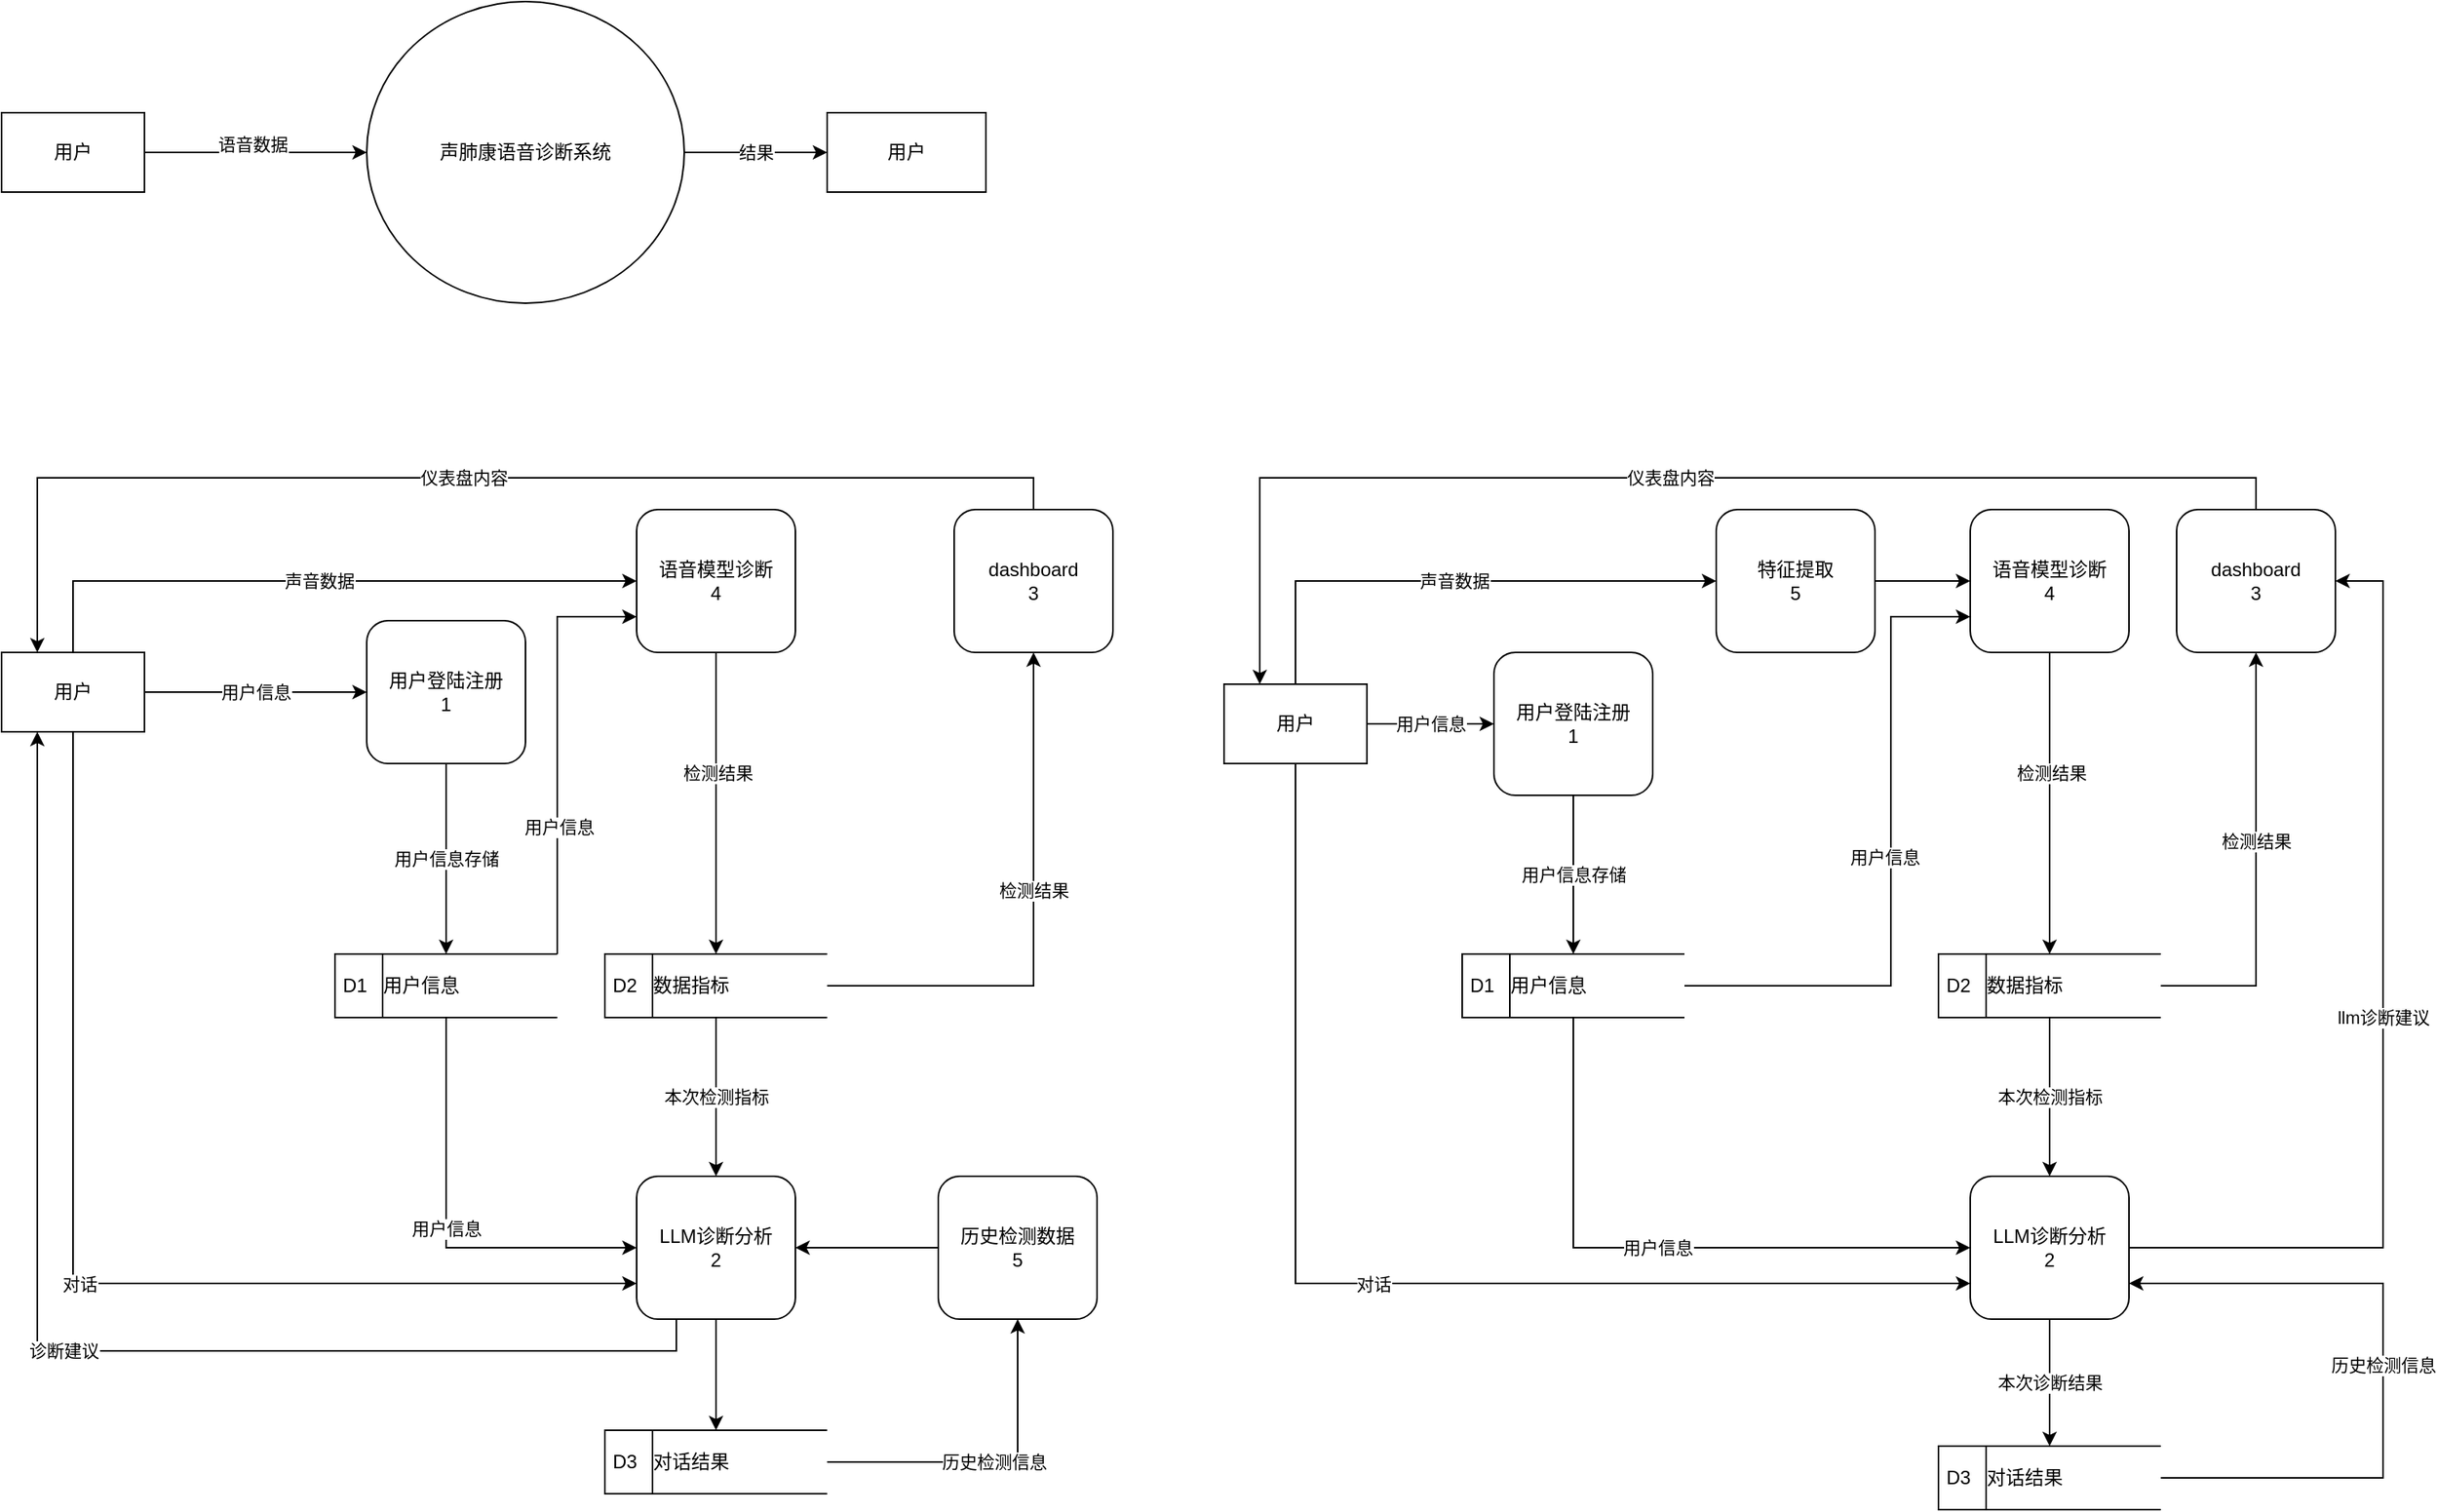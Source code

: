 <mxfile version="26.2.15" pages="2">
  <diagram id="C5RBs43oDa-KdzZeNtuy" name="Page-1">
    <mxGraphModel dx="989" dy="857" grid="1" gridSize="10" guides="1" tooltips="1" connect="1" arrows="1" fold="1" page="1" pageScale="1" pageWidth="827" pageHeight="1169" math="0" shadow="0">
      <root>
        <mxCell id="WIyWlLk6GJQsqaUBKTNV-0" />
        <mxCell id="WIyWlLk6GJQsqaUBKTNV-1" parent="WIyWlLk6GJQsqaUBKTNV-0" />
        <mxCell id="C6dw9v0cGh8_laB9Q_cz-4" style="edgeStyle=orthogonalEdgeStyle;rounded=0;orthogonalLoop=1;jettySize=auto;html=1;" parent="WIyWlLk6GJQsqaUBKTNV-1" source="C6dw9v0cGh8_laB9Q_cz-1" target="C6dw9v0cGh8_laB9Q_cz-3" edge="1">
          <mxGeometry relative="1" as="geometry">
            <Array as="points">
              <mxPoint x="250" y="235" />
              <mxPoint x="250" y="235" />
            </Array>
          </mxGeometry>
        </mxCell>
        <mxCell id="x7PjpJtLWJ-oGzwMUkSd-5" value="语音数据" style="edgeLabel;html=1;align=center;verticalAlign=middle;resizable=0;points=[];" parent="C6dw9v0cGh8_laB9Q_cz-4" vertex="1" connectable="0">
          <mxGeometry x="-0.034" y="5" relative="1" as="geometry">
            <mxPoint as="offset" />
          </mxGeometry>
        </mxCell>
        <mxCell id="C6dw9v0cGh8_laB9Q_cz-1" value="用户" style="html=1;dashed=0;whiteSpace=wrap;" parent="WIyWlLk6GJQsqaUBKTNV-1" vertex="1">
          <mxGeometry x="90" y="210" width="90" height="50" as="geometry" />
        </mxCell>
        <mxCell id="C6dw9v0cGh8_laB9Q_cz-2" value="用户" style="html=1;dashed=0;whiteSpace=wrap;" parent="WIyWlLk6GJQsqaUBKTNV-1" vertex="1">
          <mxGeometry x="610" y="210" width="100" height="50" as="geometry" />
        </mxCell>
        <mxCell id="C6dw9v0cGh8_laB9Q_cz-5" value="结果" style="edgeStyle=orthogonalEdgeStyle;rounded=0;orthogonalLoop=1;jettySize=auto;html=1;" parent="WIyWlLk6GJQsqaUBKTNV-1" source="C6dw9v0cGh8_laB9Q_cz-3" target="C6dw9v0cGh8_laB9Q_cz-2" edge="1">
          <mxGeometry relative="1" as="geometry" />
        </mxCell>
        <mxCell id="C6dw9v0cGh8_laB9Q_cz-3" value="声肺康语音诊断系统" style="shape=ellipse;html=1;dashed=0;whiteSpace=wrap;perimeter=ellipsePerimeter;" parent="WIyWlLk6GJQsqaUBKTNV-1" vertex="1">
          <mxGeometry x="320" y="140" width="200" height="190" as="geometry" />
        </mxCell>
        <mxCell id="x7PjpJtLWJ-oGzwMUkSd-13" value="用户信息" style="edgeStyle=orthogonalEdgeStyle;rounded=0;orthogonalLoop=1;jettySize=auto;html=1;exitX=1;exitY=0.5;exitDx=0;exitDy=0;" parent="WIyWlLk6GJQsqaUBKTNV-1" source="x7PjpJtLWJ-oGzwMUkSd-1" target="x7PjpJtLWJ-oGzwMUkSd-7" edge="1">
          <mxGeometry relative="1" as="geometry" />
        </mxCell>
        <mxCell id="x7PjpJtLWJ-oGzwMUkSd-16" value="声音数据" style="edgeStyle=orthogonalEdgeStyle;rounded=0;orthogonalLoop=1;jettySize=auto;html=1;exitX=0.5;exitY=0;exitDx=0;exitDy=0;entryX=0;entryY=0.5;entryDx=0;entryDy=0;" parent="WIyWlLk6GJQsqaUBKTNV-1" source="x7PjpJtLWJ-oGzwMUkSd-1" target="x7PjpJtLWJ-oGzwMUkSd-11" edge="1">
          <mxGeometry relative="1" as="geometry" />
        </mxCell>
        <mxCell id="x7PjpJtLWJ-oGzwMUkSd-33" value="对话" style="edgeStyle=orthogonalEdgeStyle;rounded=0;orthogonalLoop=1;jettySize=auto;html=1;exitX=0.5;exitY=1;exitDx=0;exitDy=0;entryX=0;entryY=0.75;entryDx=0;entryDy=0;" parent="WIyWlLk6GJQsqaUBKTNV-1" source="x7PjpJtLWJ-oGzwMUkSd-1" target="x7PjpJtLWJ-oGzwMUkSd-9" edge="1">
          <mxGeometry relative="1" as="geometry" />
        </mxCell>
        <mxCell id="x7PjpJtLWJ-oGzwMUkSd-1" value="用户" style="html=1;dashed=0;whiteSpace=wrap;" parent="WIyWlLk6GJQsqaUBKTNV-1" vertex="1">
          <mxGeometry x="90" y="550" width="90" height="50" as="geometry" />
        </mxCell>
        <mxCell id="x7PjpJtLWJ-oGzwMUkSd-22" value="用户信息存储" style="edgeStyle=orthogonalEdgeStyle;rounded=0;orthogonalLoop=1;jettySize=auto;html=1;" parent="WIyWlLk6GJQsqaUBKTNV-1" source="x7PjpJtLWJ-oGzwMUkSd-7" target="x7PjpJtLWJ-oGzwMUkSd-14" edge="1">
          <mxGeometry relative="1" as="geometry" />
        </mxCell>
        <mxCell id="x7PjpJtLWJ-oGzwMUkSd-7" value="用户登陆注册&lt;div&gt;1&lt;/div&gt;" style="html=1;dashed=0;whiteSpace=wrap;rounded=1;" parent="WIyWlLk6GJQsqaUBKTNV-1" vertex="1">
          <mxGeometry x="320" y="530" width="100" height="90" as="geometry" />
        </mxCell>
        <mxCell id="x7PjpJtLWJ-oGzwMUkSd-36" value="诊断建议" style="edgeStyle=orthogonalEdgeStyle;rounded=0;orthogonalLoop=1;jettySize=auto;html=1;exitX=0.25;exitY=1;exitDx=0;exitDy=0;entryX=0.25;entryY=1;entryDx=0;entryDy=0;" parent="WIyWlLk6GJQsqaUBKTNV-1" source="x7PjpJtLWJ-oGzwMUkSd-9" target="x7PjpJtLWJ-oGzwMUkSd-1" edge="1">
          <mxGeometry relative="1" as="geometry" />
        </mxCell>
        <mxCell id="x7PjpJtLWJ-oGzwMUkSd-9" value="LLM诊断分析&lt;div&gt;2&lt;/div&gt;" style="html=1;dashed=0;whiteSpace=wrap;rounded=1;" parent="WIyWlLk6GJQsqaUBKTNV-1" vertex="1">
          <mxGeometry x="490" y="880" width="100" height="90" as="geometry" />
        </mxCell>
        <mxCell id="x7PjpJtLWJ-oGzwMUkSd-30" value="仪表盘内容" style="edgeStyle=orthogonalEdgeStyle;rounded=0;orthogonalLoop=1;jettySize=auto;html=1;exitX=0.5;exitY=0;exitDx=0;exitDy=0;entryX=0.25;entryY=0;entryDx=0;entryDy=0;" parent="WIyWlLk6GJQsqaUBKTNV-1" source="x7PjpJtLWJ-oGzwMUkSd-10" target="x7PjpJtLWJ-oGzwMUkSd-1" edge="1">
          <mxGeometry relative="1" as="geometry">
            <mxPoint x="90" y="420" as="targetPoint" />
          </mxGeometry>
        </mxCell>
        <mxCell id="x7PjpJtLWJ-oGzwMUkSd-10" value="dashboard&lt;div&gt;3&lt;/div&gt;" style="html=1;dashed=0;whiteSpace=wrap;rounded=1;" parent="WIyWlLk6GJQsqaUBKTNV-1" vertex="1">
          <mxGeometry x="690" y="460" width="100" height="90" as="geometry" />
        </mxCell>
        <mxCell id="x7PjpJtLWJ-oGzwMUkSd-27" style="edgeStyle=orthogonalEdgeStyle;rounded=0;orthogonalLoop=1;jettySize=auto;html=1;exitX=0.5;exitY=1;exitDx=0;exitDy=0;entryX=0.5;entryY=0;entryDx=0;entryDy=0;" parent="WIyWlLk6GJQsqaUBKTNV-1" source="x7PjpJtLWJ-oGzwMUkSd-11" target="x7PjpJtLWJ-oGzwMUkSd-26" edge="1">
          <mxGeometry relative="1" as="geometry" />
        </mxCell>
        <mxCell id="x7PjpJtLWJ-oGzwMUkSd-29" value="检测结果" style="edgeLabel;html=1;align=center;verticalAlign=middle;resizable=0;points=[];" parent="x7PjpJtLWJ-oGzwMUkSd-27" vertex="1" connectable="0">
          <mxGeometry x="-0.198" y="1" relative="1" as="geometry">
            <mxPoint as="offset" />
          </mxGeometry>
        </mxCell>
        <mxCell id="x7PjpJtLWJ-oGzwMUkSd-11" value="语音模型诊断&lt;div&gt;4&lt;span style=&quot;color: rgba(0, 0, 0, 0); font-family: monospace; font-size: 0px; text-align: start; text-wrap-mode: nowrap; background-color: transparent;&quot;&gt;%3CmxGraphModel%3E%3Croot%3E%3CmxCell%20id%3D%220%22%2F%3E%3CmxCell%20id%3D%221%22%20parent%3D%220%22%2F%3E%3CmxCell%20id%3D%222%22%20value%3D%22%E7%BB%93%E6%9E%9Cdashboard%26lt%3Bdiv%26gt%3B3%26lt%3B%2Fdiv%26gt%3B%22%20style%3D%22html%3D1%3Bdashed%3D0%3BwhiteSpace%3Dwrap%3B%22%20vertex%3D%221%22%20parent%3D%221%22%3E%3CmxGeometry%20x%3D%22270%22%20y%3D%22560%22%20width%3D%22100%22%20height%3D%2290%22%20as%3D%22geometry%22%2F%3E%3C%2FmxCell%3E%3C%2Froot%3E%3C%2FmxGraphModel%3E&lt;/span&gt;&lt;/div&gt;" style="html=1;dashed=0;whiteSpace=wrap;rounded=1;" parent="WIyWlLk6GJQsqaUBKTNV-1" vertex="1">
          <mxGeometry x="490" y="460" width="100" height="90" as="geometry" />
        </mxCell>
        <mxCell id="x7PjpJtLWJ-oGzwMUkSd-41" style="edgeStyle=orthogonalEdgeStyle;rounded=0;orthogonalLoop=1;jettySize=auto;html=1;exitX=0;exitY=0.5;exitDx=0;exitDy=0;" parent="WIyWlLk6GJQsqaUBKTNV-1" source="x7PjpJtLWJ-oGzwMUkSd-12" target="x7PjpJtLWJ-oGzwMUkSd-9" edge="1">
          <mxGeometry relative="1" as="geometry" />
        </mxCell>
        <mxCell id="x7PjpJtLWJ-oGzwMUkSd-12" value="历史检测&lt;span style=&quot;background-color: transparent; color: light-dark(rgb(0, 0, 0), rgb(255, 255, 255));&quot;&gt;数据&lt;/span&gt;&lt;div&gt;&lt;span style=&quot;background-color: transparent; color: light-dark(rgb(0, 0, 0), rgb(255, 255, 255));&quot;&gt;5&lt;/span&gt;&lt;/div&gt;" style="html=1;dashed=0;whiteSpace=wrap;rotation=0;rounded=1;" parent="WIyWlLk6GJQsqaUBKTNV-1" vertex="1">
          <mxGeometry x="680" y="880" width="100" height="90" as="geometry" />
        </mxCell>
        <mxCell id="x7PjpJtLWJ-oGzwMUkSd-24" style="edgeStyle=orthogonalEdgeStyle;rounded=0;orthogonalLoop=1;jettySize=auto;html=1;exitX=1;exitY=0;exitDx=0;exitDy=0;entryX=0;entryY=0.75;entryDx=0;entryDy=0;" parent="WIyWlLk6GJQsqaUBKTNV-1" source="x7PjpJtLWJ-oGzwMUkSd-14" target="x7PjpJtLWJ-oGzwMUkSd-11" edge="1">
          <mxGeometry relative="1" as="geometry">
            <mxPoint x="480" y="560.0" as="targetPoint" />
          </mxGeometry>
        </mxCell>
        <mxCell id="x7PjpJtLWJ-oGzwMUkSd-25" value="用户信息" style="edgeLabel;html=1;align=center;verticalAlign=middle;resizable=0;points=[];" parent="x7PjpJtLWJ-oGzwMUkSd-24" vertex="1" connectable="0">
          <mxGeometry x="-0.388" y="-1" relative="1" as="geometry">
            <mxPoint as="offset" />
          </mxGeometry>
        </mxCell>
        <mxCell id="x7PjpJtLWJ-oGzwMUkSd-32" value="用户信息" style="edgeStyle=orthogonalEdgeStyle;rounded=0;orthogonalLoop=1;jettySize=auto;html=1;exitX=0.5;exitY=1;exitDx=0;exitDy=0;entryX=0;entryY=0.5;entryDx=0;entryDy=0;" parent="WIyWlLk6GJQsqaUBKTNV-1" source="x7PjpJtLWJ-oGzwMUkSd-14" target="x7PjpJtLWJ-oGzwMUkSd-9" edge="1">
          <mxGeometry relative="1" as="geometry" />
        </mxCell>
        <mxCell id="x7PjpJtLWJ-oGzwMUkSd-14" value="D1&amp;nbsp; &amp;nbsp;用户信息" style="html=1;dashed=0;whiteSpace=wrap;shape=mxgraph.dfd.dataStoreID;align=left;spacingLeft=3;points=[[0,0],[0.5,0],[1,0],[0,0.5],[1,0.5],[0,1],[0.5,1],[1,1]];" parent="WIyWlLk6GJQsqaUBKTNV-1" vertex="1">
          <mxGeometry x="300" y="740" width="140" height="40" as="geometry" />
        </mxCell>
        <mxCell id="x7PjpJtLWJ-oGzwMUkSd-28" value="检测结果" style="edgeStyle=orthogonalEdgeStyle;rounded=0;orthogonalLoop=1;jettySize=auto;html=1;exitX=1;exitY=0.5;exitDx=0;exitDy=0;entryX=0.5;entryY=1;entryDx=0;entryDy=0;" parent="WIyWlLk6GJQsqaUBKTNV-1" source="x7PjpJtLWJ-oGzwMUkSd-26" target="x7PjpJtLWJ-oGzwMUkSd-10" edge="1">
          <mxGeometry x="0.117" relative="1" as="geometry">
            <Array as="points">
              <mxPoint x="740" y="760" />
            </Array>
            <mxPoint as="offset" />
          </mxGeometry>
        </mxCell>
        <mxCell id="x7PjpJtLWJ-oGzwMUkSd-31" value="本次检测指标" style="edgeStyle=orthogonalEdgeStyle;rounded=0;orthogonalLoop=1;jettySize=auto;html=1;exitX=0.5;exitY=1;exitDx=0;exitDy=0;" parent="WIyWlLk6GJQsqaUBKTNV-1" source="x7PjpJtLWJ-oGzwMUkSd-26" target="x7PjpJtLWJ-oGzwMUkSd-9" edge="1">
          <mxGeometry relative="1" as="geometry" />
        </mxCell>
        <mxCell id="x7PjpJtLWJ-oGzwMUkSd-26" value="D2&amp;nbsp; &amp;nbsp;数据指标" style="html=1;dashed=0;whiteSpace=wrap;shape=mxgraph.dfd.dataStoreID;align=left;spacingLeft=3;points=[[0,0],[0.5,0],[1,0],[0,0.5],[1,0.5],[0,1],[0.5,1],[1,1]];" parent="WIyWlLk6GJQsqaUBKTNV-1" vertex="1">
          <mxGeometry x="470" y="740" width="140" height="40" as="geometry" />
        </mxCell>
        <mxCell id="x7PjpJtLWJ-oGzwMUkSd-40" value="历史检测信息" style="edgeStyle=orthogonalEdgeStyle;rounded=0;orthogonalLoop=1;jettySize=auto;html=1;exitX=1;exitY=0.5;exitDx=0;exitDy=0;entryX=0.5;entryY=1;entryDx=0;entryDy=0;" parent="WIyWlLk6GJQsqaUBKTNV-1" source="x7PjpJtLWJ-oGzwMUkSd-37" target="x7PjpJtLWJ-oGzwMUkSd-12" edge="1">
          <mxGeometry relative="1" as="geometry" />
        </mxCell>
        <mxCell id="x7PjpJtLWJ-oGzwMUkSd-37" value="D3&amp;nbsp; &amp;nbsp;对话结果" style="html=1;dashed=0;whiteSpace=wrap;shape=mxgraph.dfd.dataStoreID;align=left;spacingLeft=3;points=[[0,0],[0.5,0],[1,0],[0,0.5],[1,0.5],[0,1],[0.5,1],[1,1]];" parent="WIyWlLk6GJQsqaUBKTNV-1" vertex="1">
          <mxGeometry x="470" y="1040" width="140" height="40" as="geometry" />
        </mxCell>
        <mxCell id="x7PjpJtLWJ-oGzwMUkSd-38" style="edgeStyle=orthogonalEdgeStyle;rounded=0;orthogonalLoop=1;jettySize=auto;html=1;exitX=0.5;exitY=1;exitDx=0;exitDy=0;" parent="WIyWlLk6GJQsqaUBKTNV-1" source="x7PjpJtLWJ-oGzwMUkSd-9" edge="1">
          <mxGeometry relative="1" as="geometry">
            <mxPoint x="540" y="1040" as="targetPoint" />
          </mxGeometry>
        </mxCell>
        <mxCell id="onHl9T6wErIcUPHgjuDd-0" value="用户信息" style="edgeStyle=orthogonalEdgeStyle;rounded=0;orthogonalLoop=1;jettySize=auto;html=1;exitX=1;exitY=0.5;exitDx=0;exitDy=0;" edge="1" parent="WIyWlLk6GJQsqaUBKTNV-1" source="onHl9T6wErIcUPHgjuDd-3" target="onHl9T6wErIcUPHgjuDd-5">
          <mxGeometry relative="1" as="geometry" />
        </mxCell>
        <mxCell id="onHl9T6wErIcUPHgjuDd-2" value="对话" style="edgeStyle=orthogonalEdgeStyle;rounded=0;orthogonalLoop=1;jettySize=auto;html=1;exitX=0.5;exitY=1;exitDx=0;exitDy=0;entryX=0;entryY=0.75;entryDx=0;entryDy=0;" edge="1" parent="WIyWlLk6GJQsqaUBKTNV-1" source="onHl9T6wErIcUPHgjuDd-3" target="onHl9T6wErIcUPHgjuDd-7">
          <mxGeometry relative="1" as="geometry" />
        </mxCell>
        <mxCell id="onHl9T6wErIcUPHgjuDd-28" value="声音数据" style="edgeStyle=orthogonalEdgeStyle;rounded=0;orthogonalLoop=1;jettySize=auto;html=1;exitX=0.5;exitY=0;exitDx=0;exitDy=0;entryX=0;entryY=0.5;entryDx=0;entryDy=0;" edge="1" parent="WIyWlLk6GJQsqaUBKTNV-1" source="onHl9T6wErIcUPHgjuDd-3" target="onHl9T6wErIcUPHgjuDd-14">
          <mxGeometry relative="1" as="geometry" />
        </mxCell>
        <mxCell id="onHl9T6wErIcUPHgjuDd-3" value="用户" style="html=1;dashed=0;whiteSpace=wrap;" vertex="1" parent="WIyWlLk6GJQsqaUBKTNV-1">
          <mxGeometry x="860" y="570" width="90" height="50" as="geometry" />
        </mxCell>
        <mxCell id="onHl9T6wErIcUPHgjuDd-4" value="用户信息存储" style="edgeStyle=orthogonalEdgeStyle;rounded=0;orthogonalLoop=1;jettySize=auto;html=1;" edge="1" parent="WIyWlLk6GJQsqaUBKTNV-1" source="onHl9T6wErIcUPHgjuDd-5" target="onHl9T6wErIcUPHgjuDd-18">
          <mxGeometry relative="1" as="geometry" />
        </mxCell>
        <mxCell id="onHl9T6wErIcUPHgjuDd-5" value="用户登陆注册&lt;div&gt;1&lt;/div&gt;" style="html=1;dashed=0;whiteSpace=wrap;rounded=1;" vertex="1" parent="WIyWlLk6GJQsqaUBKTNV-1">
          <mxGeometry x="1030" y="550" width="100" height="90" as="geometry" />
        </mxCell>
        <mxCell id="onHl9T6wErIcUPHgjuDd-31" value="llm诊断建议" style="edgeStyle=orthogonalEdgeStyle;rounded=0;orthogonalLoop=1;jettySize=auto;html=1;exitX=1;exitY=0.5;exitDx=0;exitDy=0;entryX=1;entryY=0.5;entryDx=0;entryDy=0;" edge="1" parent="WIyWlLk6GJQsqaUBKTNV-1" source="onHl9T6wErIcUPHgjuDd-7" target="onHl9T6wErIcUPHgjuDd-9">
          <mxGeometry relative="1" as="geometry">
            <mxPoint x="1590" y="500" as="targetPoint" />
            <Array as="points">
              <mxPoint x="1590" y="925" />
              <mxPoint x="1590" y="505" />
            </Array>
          </mxGeometry>
        </mxCell>
        <mxCell id="onHl9T6wErIcUPHgjuDd-7" value="LLM诊断分析&lt;div&gt;2&lt;/div&gt;" style="html=1;dashed=0;whiteSpace=wrap;rounded=1;" vertex="1" parent="WIyWlLk6GJQsqaUBKTNV-1">
          <mxGeometry x="1330" y="880" width="100" height="90" as="geometry" />
        </mxCell>
        <mxCell id="onHl9T6wErIcUPHgjuDd-8" value="仪表盘内容" style="edgeStyle=orthogonalEdgeStyle;rounded=0;orthogonalLoop=1;jettySize=auto;html=1;exitX=0.5;exitY=0;exitDx=0;exitDy=0;entryX=0.25;entryY=0;entryDx=0;entryDy=0;" edge="1" parent="WIyWlLk6GJQsqaUBKTNV-1" source="onHl9T6wErIcUPHgjuDd-9" target="onHl9T6wErIcUPHgjuDd-3">
          <mxGeometry relative="1" as="geometry">
            <mxPoint x="860" y="420" as="targetPoint" />
          </mxGeometry>
        </mxCell>
        <mxCell id="onHl9T6wErIcUPHgjuDd-9" value="dashboard&lt;div&gt;3&lt;/div&gt;" style="html=1;dashed=0;whiteSpace=wrap;rounded=1;" vertex="1" parent="WIyWlLk6GJQsqaUBKTNV-1">
          <mxGeometry x="1460" y="460" width="100" height="90" as="geometry" />
        </mxCell>
        <mxCell id="onHl9T6wErIcUPHgjuDd-10" style="edgeStyle=orthogonalEdgeStyle;rounded=0;orthogonalLoop=1;jettySize=auto;html=1;exitX=0.5;exitY=1;exitDx=0;exitDy=0;entryX=0.5;entryY=0;entryDx=0;entryDy=0;" edge="1" parent="WIyWlLk6GJQsqaUBKTNV-1" source="onHl9T6wErIcUPHgjuDd-12" target="onHl9T6wErIcUPHgjuDd-21">
          <mxGeometry relative="1" as="geometry" />
        </mxCell>
        <mxCell id="onHl9T6wErIcUPHgjuDd-11" value="检测结果" style="edgeLabel;html=1;align=center;verticalAlign=middle;resizable=0;points=[];" vertex="1" connectable="0" parent="onHl9T6wErIcUPHgjuDd-10">
          <mxGeometry x="-0.198" y="1" relative="1" as="geometry">
            <mxPoint as="offset" />
          </mxGeometry>
        </mxCell>
        <mxCell id="onHl9T6wErIcUPHgjuDd-12" value="语音模型诊断&lt;div&gt;4&lt;span style=&quot;color: rgba(0, 0, 0, 0); font-family: monospace; font-size: 0px; text-align: start; text-wrap-mode: nowrap; background-color: transparent;&quot;&gt;%3CmxGraphModel%3E%3Croot%3E%3CmxCell%20id%3D%220%22%2F%3E%3CmxCell%20id%3D%221%22%20parent%3D%220%22%2F%3E%3CmxCell%20id%3D%222%22%20value%3D%22%E7%BB%93%E6%9E%9Cdashboard%26lt%3Bdiv%26gt%3B3%26lt%3B%2Fdiv%26gt%3B%22%20style%3D%22html%3D1%3Bdashed%3D0%3BwhiteSpace%3Dwrap%3B%22%20vertex%3D%221%22%20parent%3D%221%22%3E%3CmxGeometry%20x%3D%22270%22%20y%3D%22560%22%20width%3D%22100%22%20height%3D%2290%22%20as%3D%22geometry%22%2F%3E%3C%2FmxCell%3E%3C%2Froot%3E%3C%2FmxGraphModel%3E&lt;/span&gt;&lt;/div&gt;" style="html=1;dashed=0;whiteSpace=wrap;rounded=1;" vertex="1" parent="WIyWlLk6GJQsqaUBKTNV-1">
          <mxGeometry x="1330" y="460" width="100" height="90" as="geometry" />
        </mxCell>
        <mxCell id="onHl9T6wErIcUPHgjuDd-29" style="edgeStyle=orthogonalEdgeStyle;rounded=0;orthogonalLoop=1;jettySize=auto;html=1;exitX=1;exitY=0.5;exitDx=0;exitDy=0;entryX=0;entryY=0.5;entryDx=0;entryDy=0;" edge="1" parent="WIyWlLk6GJQsqaUBKTNV-1" source="onHl9T6wErIcUPHgjuDd-14" target="onHl9T6wErIcUPHgjuDd-12">
          <mxGeometry relative="1" as="geometry" />
        </mxCell>
        <mxCell id="onHl9T6wErIcUPHgjuDd-14" value="特征提取&lt;br&gt;&lt;div&gt;&lt;span style=&quot;background-color: transparent; color: light-dark(rgb(0, 0, 0), rgb(255, 255, 255));&quot;&gt;5&lt;/span&gt;&lt;/div&gt;" style="html=1;dashed=0;whiteSpace=wrap;rotation=0;rounded=1;" vertex="1" parent="WIyWlLk6GJQsqaUBKTNV-1">
          <mxGeometry x="1170" y="460" width="100" height="90" as="geometry" />
        </mxCell>
        <mxCell id="onHl9T6wErIcUPHgjuDd-15" style="edgeStyle=orthogonalEdgeStyle;rounded=0;orthogonalLoop=1;jettySize=auto;html=1;exitX=1;exitY=0.5;exitDx=0;exitDy=0;entryX=0;entryY=0.75;entryDx=0;entryDy=0;" edge="1" parent="WIyWlLk6GJQsqaUBKTNV-1" source="onHl9T6wErIcUPHgjuDd-18" target="onHl9T6wErIcUPHgjuDd-12">
          <mxGeometry relative="1" as="geometry">
            <mxPoint x="1250" y="560.0" as="targetPoint" />
            <Array as="points">
              <mxPoint x="1280" y="760" />
              <mxPoint x="1280" y="528" />
            </Array>
          </mxGeometry>
        </mxCell>
        <mxCell id="onHl9T6wErIcUPHgjuDd-16" value="用户信息" style="edgeLabel;html=1;align=center;verticalAlign=middle;resizable=0;points=[];" vertex="1" connectable="0" parent="onHl9T6wErIcUPHgjuDd-15">
          <mxGeometry x="-0.388" y="-1" relative="1" as="geometry">
            <mxPoint y="-82" as="offset" />
          </mxGeometry>
        </mxCell>
        <mxCell id="onHl9T6wErIcUPHgjuDd-17" value="用户信息" style="edgeStyle=orthogonalEdgeStyle;rounded=0;orthogonalLoop=1;jettySize=auto;html=1;exitX=0.5;exitY=1;exitDx=0;exitDy=0;entryX=0;entryY=0.5;entryDx=0;entryDy=0;" edge="1" parent="WIyWlLk6GJQsqaUBKTNV-1" source="onHl9T6wErIcUPHgjuDd-18" target="onHl9T6wErIcUPHgjuDd-7">
          <mxGeometry relative="1" as="geometry" />
        </mxCell>
        <mxCell id="onHl9T6wErIcUPHgjuDd-18" value="D1&amp;nbsp; &amp;nbsp;用户信息" style="html=1;dashed=0;whiteSpace=wrap;shape=mxgraph.dfd.dataStoreID;align=left;spacingLeft=3;points=[[0,0],[0.5,0],[1,0],[0,0.5],[1,0.5],[0,1],[0.5,1],[1,1]];" vertex="1" parent="WIyWlLk6GJQsqaUBKTNV-1">
          <mxGeometry x="1010" y="740" width="140" height="40" as="geometry" />
        </mxCell>
        <mxCell id="onHl9T6wErIcUPHgjuDd-19" value="检测结果" style="edgeStyle=orthogonalEdgeStyle;rounded=0;orthogonalLoop=1;jettySize=auto;html=1;exitX=1;exitY=0.5;exitDx=0;exitDy=0;entryX=0.5;entryY=1;entryDx=0;entryDy=0;" edge="1" parent="WIyWlLk6GJQsqaUBKTNV-1" source="onHl9T6wErIcUPHgjuDd-21" target="onHl9T6wErIcUPHgjuDd-9">
          <mxGeometry x="0.117" relative="1" as="geometry">
            <Array as="points">
              <mxPoint x="1510" y="760" />
            </Array>
            <mxPoint as="offset" />
          </mxGeometry>
        </mxCell>
        <mxCell id="onHl9T6wErIcUPHgjuDd-20" value="本次检测指标" style="edgeStyle=orthogonalEdgeStyle;rounded=0;orthogonalLoop=1;jettySize=auto;html=1;exitX=0.5;exitY=1;exitDx=0;exitDy=0;" edge="1" parent="WIyWlLk6GJQsqaUBKTNV-1" source="onHl9T6wErIcUPHgjuDd-21" target="onHl9T6wErIcUPHgjuDd-7">
          <mxGeometry relative="1" as="geometry" />
        </mxCell>
        <mxCell id="onHl9T6wErIcUPHgjuDd-21" value="D2&amp;nbsp; &amp;nbsp;数据指标" style="html=1;dashed=0;whiteSpace=wrap;shape=mxgraph.dfd.dataStoreID;align=left;spacingLeft=3;points=[[0,0],[0.5,0],[1,0],[0,0.5],[1,0.5],[0,1],[0.5,1],[1,1]];" vertex="1" parent="WIyWlLk6GJQsqaUBKTNV-1">
          <mxGeometry x="1310" y="740" width="140" height="40" as="geometry" />
        </mxCell>
        <mxCell id="onHl9T6wErIcUPHgjuDd-30" value="历史检测信息" style="edgeStyle=orthogonalEdgeStyle;rounded=0;orthogonalLoop=1;jettySize=auto;html=1;exitX=1;exitY=0.5;exitDx=0;exitDy=0;entryX=1;entryY=0.75;entryDx=0;entryDy=0;" edge="1" parent="WIyWlLk6GJQsqaUBKTNV-1" source="onHl9T6wErIcUPHgjuDd-23" target="onHl9T6wErIcUPHgjuDd-7">
          <mxGeometry relative="1" as="geometry">
            <Array as="points">
              <mxPoint x="1590" y="1070" />
              <mxPoint x="1590" y="948" />
            </Array>
          </mxGeometry>
        </mxCell>
        <mxCell id="onHl9T6wErIcUPHgjuDd-23" value="D3&amp;nbsp; &amp;nbsp;对话结果" style="html=1;dashed=0;whiteSpace=wrap;shape=mxgraph.dfd.dataStoreID;align=left;spacingLeft=3;points=[[0,0],[0.5,0],[1,0],[0,0.5],[1,0.5],[0,1],[0.5,1],[1,1]];" vertex="1" parent="WIyWlLk6GJQsqaUBKTNV-1">
          <mxGeometry x="1310" y="1050" width="140" height="40" as="geometry" />
        </mxCell>
        <mxCell id="onHl9T6wErIcUPHgjuDd-24" value="本次诊断结果" style="edgeStyle=orthogonalEdgeStyle;rounded=0;orthogonalLoop=1;jettySize=auto;html=1;exitX=0.5;exitY=1;exitDx=0;exitDy=0;entryX=0.5;entryY=0;entryDx=0;entryDy=0;" edge="1" parent="WIyWlLk6GJQsqaUBKTNV-1" source="onHl9T6wErIcUPHgjuDd-7" target="onHl9T6wErIcUPHgjuDd-23">
          <mxGeometry relative="1" as="geometry">
            <mxPoint x="1310" y="1040" as="targetPoint" />
          </mxGeometry>
        </mxCell>
      </root>
    </mxGraphModel>
  </diagram>
  <diagram id="XscMEfzW8vs3vLfKWX2s" name="第 2 页">
    <mxGraphModel grid="1" page="1" gridSize="10" guides="1" tooltips="1" connect="1" arrows="1" fold="1" pageScale="1" pageWidth="827" pageHeight="1169" math="0" shadow="0">
      <root>
        <mxCell id="0" />
        <mxCell id="1" parent="0" />
      </root>
    </mxGraphModel>
  </diagram>
</mxfile>
